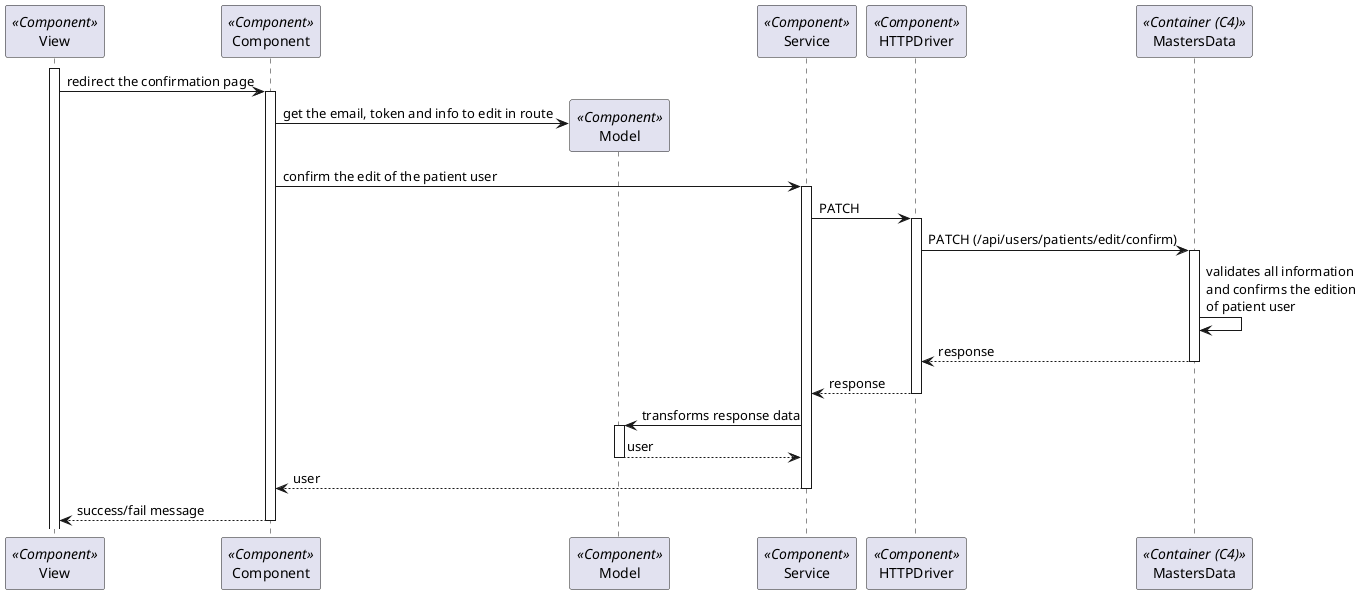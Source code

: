 ```plantuml
@startuml Process_View_Posterior_Confirmation
participant View as View <<Component>>
participant Component as Component <<Component>>
participant Model as Model <<Component>>
participant Service as Service <<Component>>
participant HTTPDriver as HTTPDriver <<Component>>
participant MastersData as BE <<Container (C4)>>

activate View
View -> Component: redirect the confirmation page
activate Component
Component -> Model**: get the email, token and info to edit in route
Component -> Service: confirm the edit of the patient user
activate Service
Service -> HTTPDriver: PATCH
activate HTTPDriver
HTTPDriver -> BE: PATCH (/api/users/patients/edit/confirm)
activate BE
BE -> BE: validates all information\nand confirms the edition\nof patient user
return response
return response
Service -> Model: transforms response data
activate Model
return user
return user
return success/fail message

@enduml
```